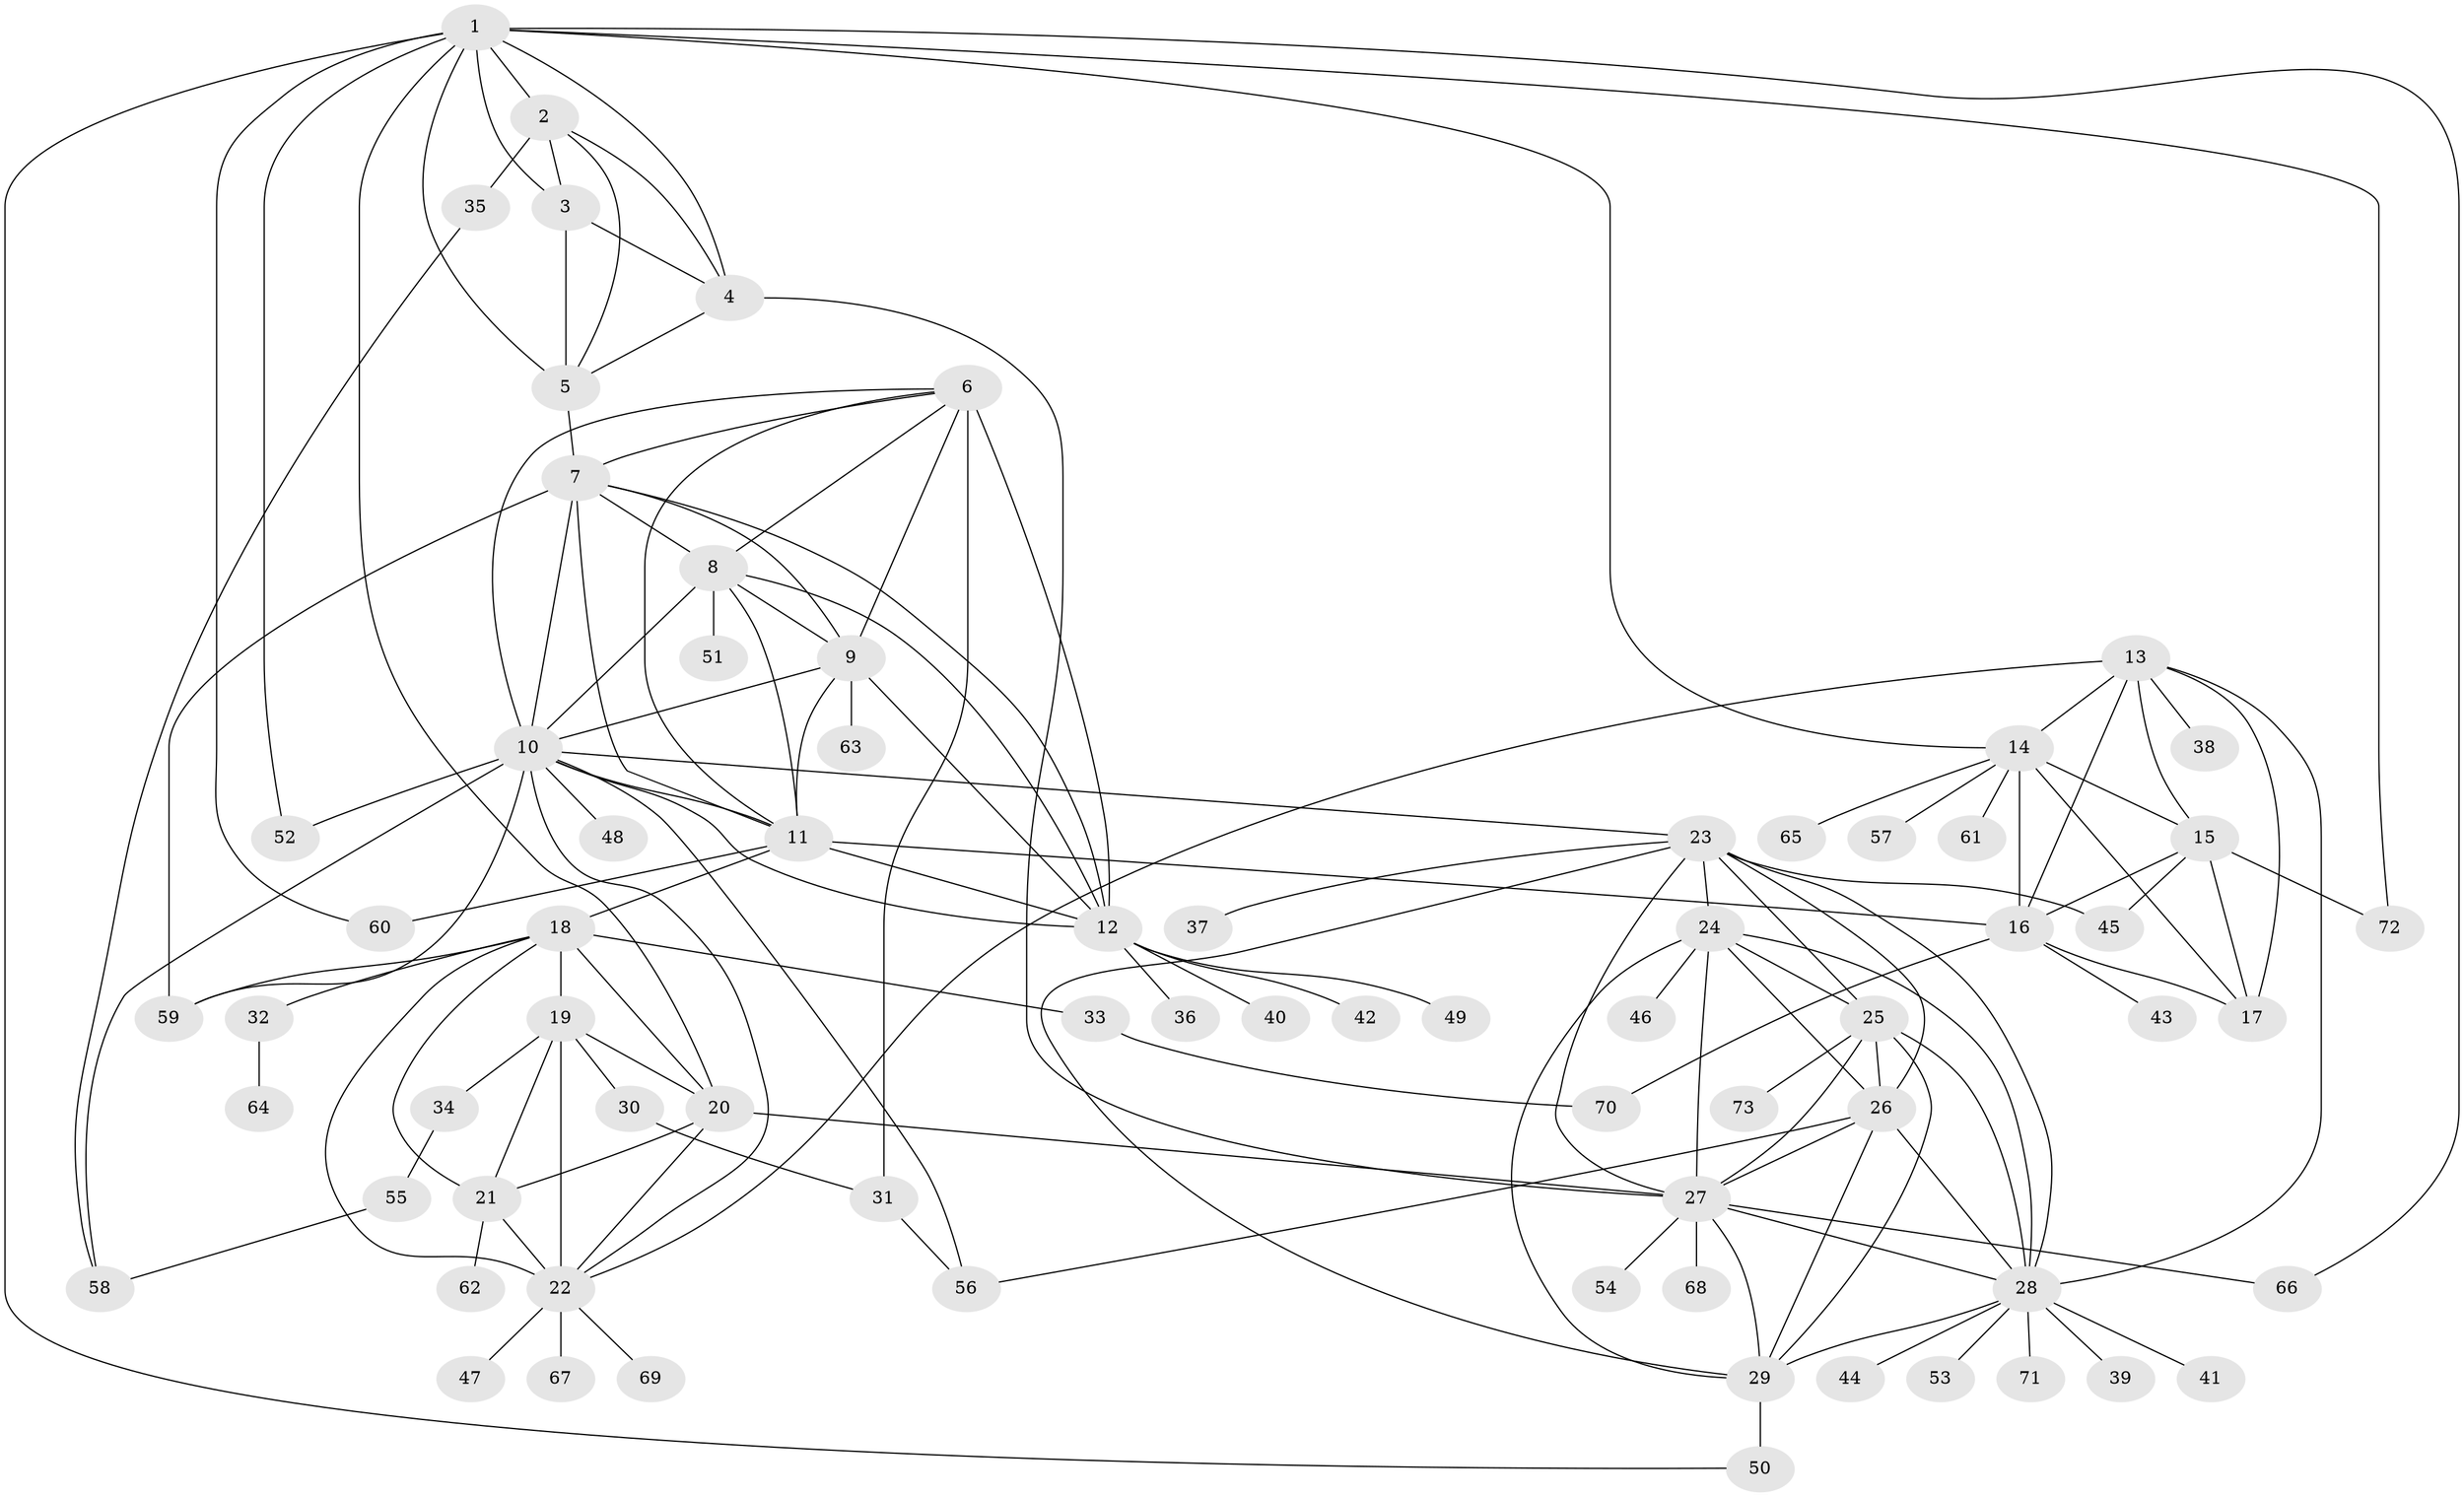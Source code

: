 // original degree distribution, {12: 0.027586206896551724, 13: 0.013793103448275862, 8: 0.05517241379310345, 7: 0.020689655172413793, 6: 0.013793103448275862, 9: 0.041379310344827586, 10: 0.020689655172413793, 14: 0.006896551724137931, 11: 0.041379310344827586, 1: 0.5655172413793104, 2: 0.14482758620689656, 3: 0.04827586206896552}
// Generated by graph-tools (version 1.1) at 2025/37/03/09/25 02:37:25]
// undirected, 73 vertices, 141 edges
graph export_dot {
graph [start="1"]
  node [color=gray90,style=filled];
  1;
  2;
  3;
  4;
  5;
  6;
  7;
  8;
  9;
  10;
  11;
  12;
  13;
  14;
  15;
  16;
  17;
  18;
  19;
  20;
  21;
  22;
  23;
  24;
  25;
  26;
  27;
  28;
  29;
  30;
  31;
  32;
  33;
  34;
  35;
  36;
  37;
  38;
  39;
  40;
  41;
  42;
  43;
  44;
  45;
  46;
  47;
  48;
  49;
  50;
  51;
  52;
  53;
  54;
  55;
  56;
  57;
  58;
  59;
  60;
  61;
  62;
  63;
  64;
  65;
  66;
  67;
  68;
  69;
  70;
  71;
  72;
  73;
  1 -- 2 [weight=3.0];
  1 -- 3 [weight=4.0];
  1 -- 4 [weight=3.0];
  1 -- 5 [weight=3.0];
  1 -- 14 [weight=1.0];
  1 -- 20 [weight=1.0];
  1 -- 50 [weight=1.0];
  1 -- 52 [weight=1.0];
  1 -- 60 [weight=1.0];
  1 -- 66 [weight=1.0];
  1 -- 72 [weight=1.0];
  2 -- 3 [weight=1.0];
  2 -- 4 [weight=1.0];
  2 -- 5 [weight=1.0];
  2 -- 35 [weight=6.0];
  3 -- 4 [weight=1.0];
  3 -- 5 [weight=1.0];
  4 -- 5 [weight=1.0];
  4 -- 27 [weight=1.0];
  5 -- 7 [weight=1.0];
  6 -- 7 [weight=1.0];
  6 -- 8 [weight=1.0];
  6 -- 9 [weight=1.0];
  6 -- 10 [weight=1.0];
  6 -- 11 [weight=1.0];
  6 -- 12 [weight=1.0];
  6 -- 31 [weight=5.0];
  7 -- 8 [weight=1.0];
  7 -- 9 [weight=1.0];
  7 -- 10 [weight=1.0];
  7 -- 11 [weight=1.0];
  7 -- 12 [weight=1.0];
  7 -- 59 [weight=1.0];
  8 -- 9 [weight=1.0];
  8 -- 10 [weight=1.0];
  8 -- 11 [weight=1.0];
  8 -- 12 [weight=1.0];
  8 -- 51 [weight=3.0];
  9 -- 10 [weight=1.0];
  9 -- 11 [weight=1.0];
  9 -- 12 [weight=1.0];
  9 -- 63 [weight=2.0];
  10 -- 11 [weight=1.0];
  10 -- 12 [weight=1.0];
  10 -- 22 [weight=1.0];
  10 -- 23 [weight=1.0];
  10 -- 48 [weight=1.0];
  10 -- 52 [weight=1.0];
  10 -- 56 [weight=1.0];
  10 -- 58 [weight=1.0];
  10 -- 59 [weight=1.0];
  11 -- 12 [weight=1.0];
  11 -- 16 [weight=1.0];
  11 -- 18 [weight=1.0];
  11 -- 60 [weight=2.0];
  12 -- 36 [weight=1.0];
  12 -- 40 [weight=1.0];
  12 -- 42 [weight=1.0];
  12 -- 49 [weight=1.0];
  13 -- 14 [weight=3.0];
  13 -- 15 [weight=3.0];
  13 -- 16 [weight=3.0];
  13 -- 17 [weight=3.0];
  13 -- 22 [weight=1.0];
  13 -- 28 [weight=1.0];
  13 -- 38 [weight=1.0];
  14 -- 15 [weight=1.0];
  14 -- 16 [weight=1.0];
  14 -- 17 [weight=1.0];
  14 -- 57 [weight=1.0];
  14 -- 61 [weight=1.0];
  14 -- 65 [weight=1.0];
  15 -- 16 [weight=1.0];
  15 -- 17 [weight=1.0];
  15 -- 45 [weight=1.0];
  15 -- 72 [weight=1.0];
  16 -- 17 [weight=1.0];
  16 -- 43 [weight=1.0];
  16 -- 70 [weight=1.0];
  18 -- 19 [weight=3.0];
  18 -- 20 [weight=3.0];
  18 -- 21 [weight=3.0];
  18 -- 22 [weight=3.0];
  18 -- 32 [weight=1.0];
  18 -- 33 [weight=5.0];
  18 -- 59 [weight=1.0];
  19 -- 20 [weight=1.0];
  19 -- 21 [weight=1.0];
  19 -- 22 [weight=1.0];
  19 -- 30 [weight=3.0];
  19 -- 34 [weight=1.0];
  20 -- 21 [weight=1.0];
  20 -- 22 [weight=1.0];
  20 -- 27 [weight=1.0];
  21 -- 22 [weight=1.0];
  21 -- 62 [weight=1.0];
  22 -- 47 [weight=1.0];
  22 -- 67 [weight=1.0];
  22 -- 69 [weight=1.0];
  23 -- 24 [weight=1.0];
  23 -- 25 [weight=1.0];
  23 -- 26 [weight=1.0];
  23 -- 27 [weight=1.0];
  23 -- 28 [weight=1.0];
  23 -- 29 [weight=1.0];
  23 -- 37 [weight=1.0];
  23 -- 45 [weight=1.0];
  24 -- 25 [weight=1.0];
  24 -- 26 [weight=1.0];
  24 -- 27 [weight=1.0];
  24 -- 28 [weight=1.0];
  24 -- 29 [weight=1.0];
  24 -- 46 [weight=1.0];
  25 -- 26 [weight=1.0];
  25 -- 27 [weight=1.0];
  25 -- 28 [weight=1.0];
  25 -- 29 [weight=1.0];
  25 -- 73 [weight=1.0];
  26 -- 27 [weight=1.0];
  26 -- 28 [weight=1.0];
  26 -- 29 [weight=1.0];
  26 -- 56 [weight=2.0];
  27 -- 28 [weight=1.0];
  27 -- 29 [weight=1.0];
  27 -- 54 [weight=1.0];
  27 -- 66 [weight=1.0];
  27 -- 68 [weight=1.0];
  28 -- 29 [weight=1.0];
  28 -- 39 [weight=1.0];
  28 -- 41 [weight=1.0];
  28 -- 44 [weight=1.0];
  28 -- 53 [weight=1.0];
  28 -- 71 [weight=1.0];
  29 -- 50 [weight=2.0];
  30 -- 31 [weight=1.0];
  31 -- 56 [weight=1.0];
  32 -- 64 [weight=1.0];
  33 -- 70 [weight=1.0];
  34 -- 55 [weight=1.0];
  35 -- 58 [weight=1.0];
  55 -- 58 [weight=1.0];
}
